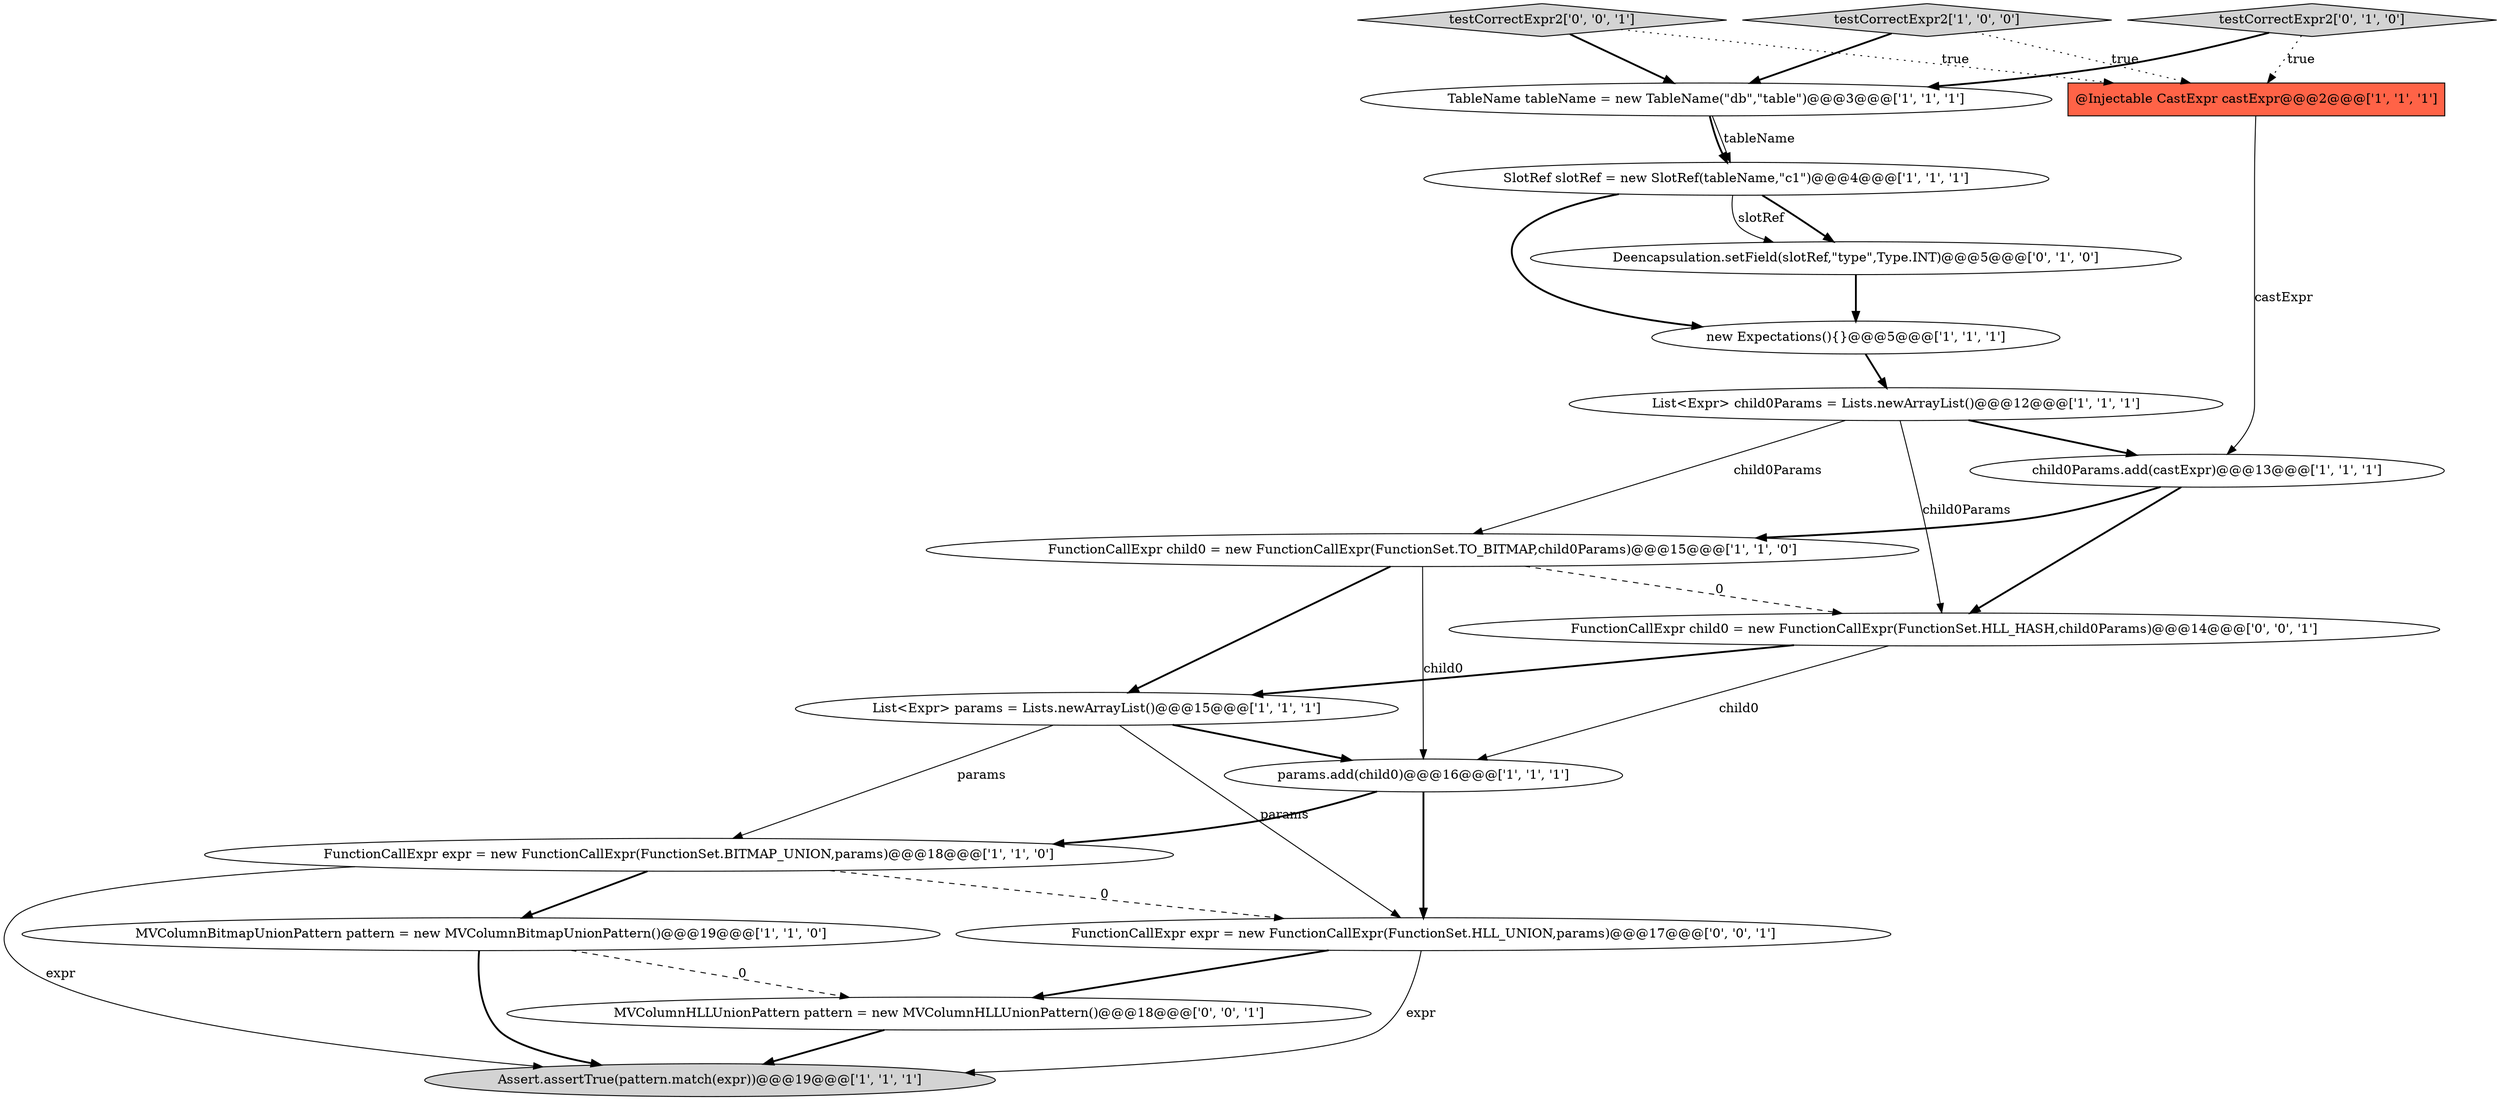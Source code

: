 digraph {
9 [style = filled, label = "FunctionCallExpr child0 = new FunctionCallExpr(FunctionSet.TO_BITMAP,child0Params)@@@15@@@['1', '1', '0']", fillcolor = white, shape = ellipse image = "AAA0AAABBB1BBB"];
2 [style = filled, label = "testCorrectExpr2['1', '0', '0']", fillcolor = lightgray, shape = diamond image = "AAA0AAABBB1BBB"];
10 [style = filled, label = "FunctionCallExpr expr = new FunctionCallExpr(FunctionSet.BITMAP_UNION,params)@@@18@@@['1', '1', '0']", fillcolor = white, shape = ellipse image = "AAA0AAABBB1BBB"];
6 [style = filled, label = "SlotRef slotRef = new SlotRef(tableName,\"c1\")@@@4@@@['1', '1', '1']", fillcolor = white, shape = ellipse image = "AAA0AAABBB1BBB"];
7 [style = filled, label = "MVColumnBitmapUnionPattern pattern = new MVColumnBitmapUnionPattern()@@@19@@@['1', '1', '0']", fillcolor = white, shape = ellipse image = "AAA0AAABBB1BBB"];
14 [style = filled, label = "Deencapsulation.setField(slotRef,\"type\",Type.INT)@@@5@@@['0', '1', '0']", fillcolor = white, shape = ellipse image = "AAA1AAABBB2BBB"];
15 [style = filled, label = "FunctionCallExpr child0 = new FunctionCallExpr(FunctionSet.HLL_HASH,child0Params)@@@14@@@['0', '0', '1']", fillcolor = white, shape = ellipse image = "AAA0AAABBB3BBB"];
5 [style = filled, label = "child0Params.add(castExpr)@@@13@@@['1', '1', '1']", fillcolor = white, shape = ellipse image = "AAA0AAABBB1BBB"];
16 [style = filled, label = "testCorrectExpr2['0', '0', '1']", fillcolor = lightgray, shape = diamond image = "AAA0AAABBB3BBB"];
1 [style = filled, label = "new Expectations(){}@@@5@@@['1', '1', '1']", fillcolor = white, shape = ellipse image = "AAA0AAABBB1BBB"];
17 [style = filled, label = "FunctionCallExpr expr = new FunctionCallExpr(FunctionSet.HLL_UNION,params)@@@17@@@['0', '0', '1']", fillcolor = white, shape = ellipse image = "AAA0AAABBB3BBB"];
4 [style = filled, label = "List<Expr> child0Params = Lists.newArrayList()@@@12@@@['1', '1', '1']", fillcolor = white, shape = ellipse image = "AAA0AAABBB1BBB"];
11 [style = filled, label = "TableName tableName = new TableName(\"db\",\"table\")@@@3@@@['1', '1', '1']", fillcolor = white, shape = ellipse image = "AAA0AAABBB1BBB"];
3 [style = filled, label = "List<Expr> params = Lists.newArrayList()@@@15@@@['1', '1', '1']", fillcolor = white, shape = ellipse image = "AAA0AAABBB1BBB"];
12 [style = filled, label = "Assert.assertTrue(pattern.match(expr))@@@19@@@['1', '1', '1']", fillcolor = lightgray, shape = ellipse image = "AAA0AAABBB1BBB"];
8 [style = filled, label = "params.add(child0)@@@16@@@['1', '1', '1']", fillcolor = white, shape = ellipse image = "AAA0AAABBB1BBB"];
0 [style = filled, label = "@Injectable CastExpr castExpr@@@2@@@['1', '1', '1']", fillcolor = tomato, shape = box image = "AAA0AAABBB1BBB"];
18 [style = filled, label = "MVColumnHLLUnionPattern pattern = new MVColumnHLLUnionPattern()@@@18@@@['0', '0', '1']", fillcolor = white, shape = ellipse image = "AAA0AAABBB3BBB"];
13 [style = filled, label = "testCorrectExpr2['0', '1', '0']", fillcolor = lightgray, shape = diamond image = "AAA0AAABBB2BBB"];
4->15 [style = solid, label="child0Params"];
2->11 [style = bold, label=""];
17->18 [style = bold, label=""];
17->12 [style = solid, label="expr"];
10->17 [style = dashed, label="0"];
4->5 [style = bold, label=""];
3->10 [style = solid, label="params"];
9->3 [style = bold, label=""];
10->12 [style = solid, label="expr"];
11->6 [style = bold, label=""];
4->9 [style = solid, label="child0Params"];
5->9 [style = bold, label=""];
8->17 [style = bold, label=""];
11->6 [style = solid, label="tableName"];
0->5 [style = solid, label="castExpr"];
14->1 [style = bold, label=""];
3->17 [style = solid, label="params"];
9->8 [style = solid, label="child0"];
10->7 [style = bold, label=""];
13->11 [style = bold, label=""];
6->14 [style = bold, label=""];
7->12 [style = bold, label=""];
16->0 [style = dotted, label="true"];
9->15 [style = dashed, label="0"];
6->14 [style = solid, label="slotRef"];
13->0 [style = dotted, label="true"];
3->8 [style = bold, label=""];
1->4 [style = bold, label=""];
15->3 [style = bold, label=""];
18->12 [style = bold, label=""];
2->0 [style = dotted, label="true"];
16->11 [style = bold, label=""];
6->1 [style = bold, label=""];
8->10 [style = bold, label=""];
5->15 [style = bold, label=""];
7->18 [style = dashed, label="0"];
15->8 [style = solid, label="child0"];
}
